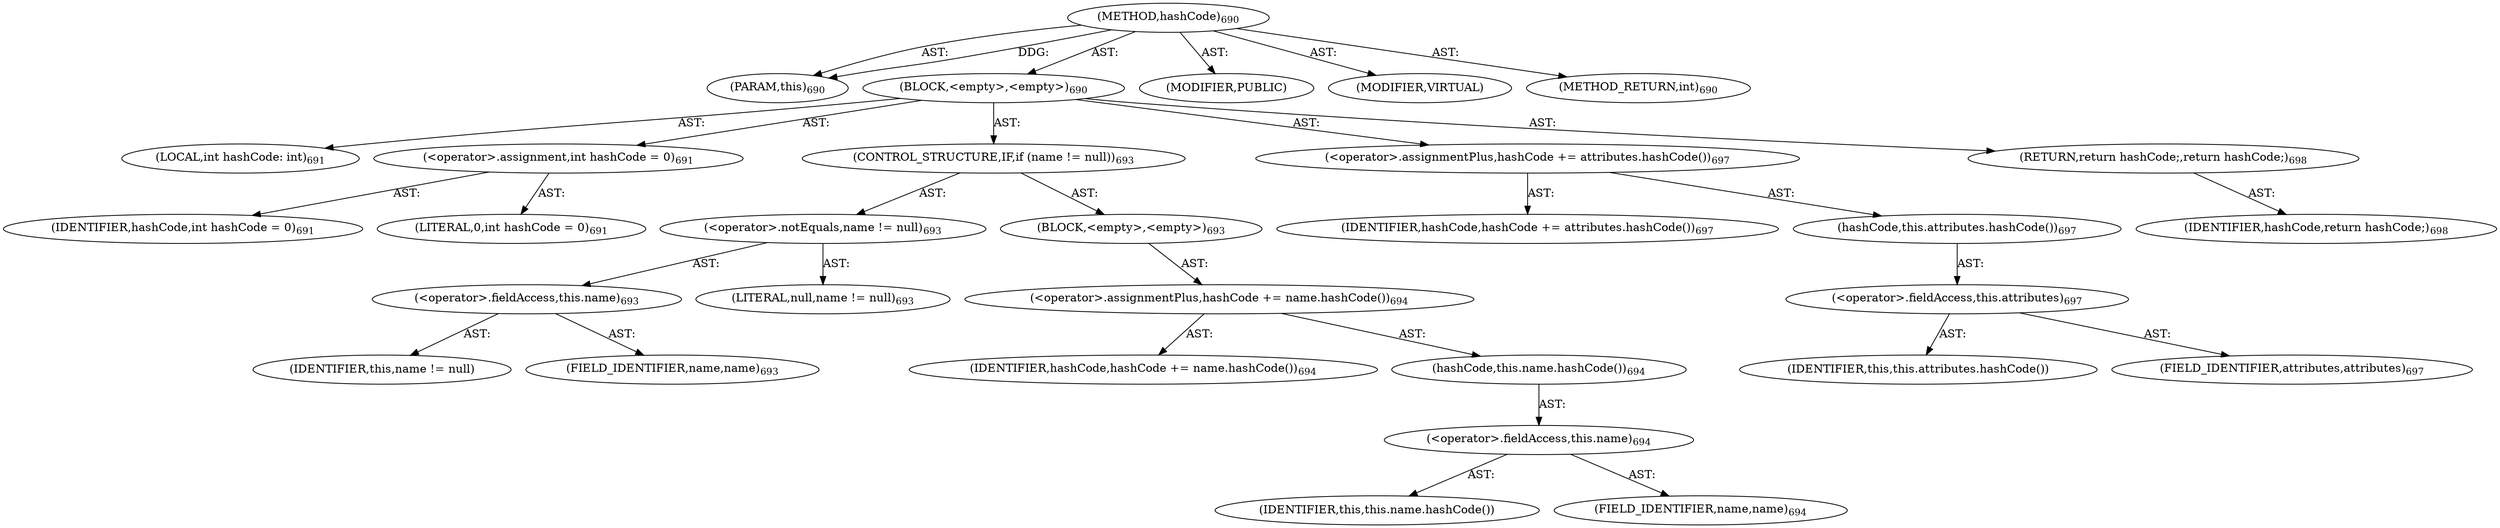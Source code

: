 digraph "hashCode" {  
"111669149726" [label = <(METHOD,hashCode)<SUB>690</SUB>> ]
"115964117051" [label = <(PARAM,this)<SUB>690</SUB>> ]
"25769803863" [label = <(BLOCK,&lt;empty&gt;,&lt;empty&gt;)<SUB>690</SUB>> ]
"94489280559" [label = <(LOCAL,int hashCode: int)<SUB>691</SUB>> ]
"30064771482" [label = <(&lt;operator&gt;.assignment,int hashCode = 0)<SUB>691</SUB>> ]
"68719477046" [label = <(IDENTIFIER,hashCode,int hashCode = 0)<SUB>691</SUB>> ]
"90194313307" [label = <(LITERAL,0,int hashCode = 0)<SUB>691</SUB>> ]
"47244640305" [label = <(CONTROL_STRUCTURE,IF,if (name != null))<SUB>693</SUB>> ]
"30064771483" [label = <(&lt;operator&gt;.notEquals,name != null)<SUB>693</SUB>> ]
"30064771484" [label = <(&lt;operator&gt;.fieldAccess,this.name)<SUB>693</SUB>> ]
"68719477047" [label = <(IDENTIFIER,this,name != null)> ]
"55834574925" [label = <(FIELD_IDENTIFIER,name,name)<SUB>693</SUB>> ]
"90194313308" [label = <(LITERAL,null,name != null)<SUB>693</SUB>> ]
"25769803864" [label = <(BLOCK,&lt;empty&gt;,&lt;empty&gt;)<SUB>693</SUB>> ]
"30064771485" [label = <(&lt;operator&gt;.assignmentPlus,hashCode += name.hashCode())<SUB>694</SUB>> ]
"68719477048" [label = <(IDENTIFIER,hashCode,hashCode += name.hashCode())<SUB>694</SUB>> ]
"30064771486" [label = <(hashCode,this.name.hashCode())<SUB>694</SUB>> ]
"30064771487" [label = <(&lt;operator&gt;.fieldAccess,this.name)<SUB>694</SUB>> ]
"68719477049" [label = <(IDENTIFIER,this,this.name.hashCode())> ]
"55834574926" [label = <(FIELD_IDENTIFIER,name,name)<SUB>694</SUB>> ]
"30064771488" [label = <(&lt;operator&gt;.assignmentPlus,hashCode += attributes.hashCode())<SUB>697</SUB>> ]
"68719477050" [label = <(IDENTIFIER,hashCode,hashCode += attributes.hashCode())<SUB>697</SUB>> ]
"30064771489" [label = <(hashCode,this.attributes.hashCode())<SUB>697</SUB>> ]
"30064771490" [label = <(&lt;operator&gt;.fieldAccess,this.attributes)<SUB>697</SUB>> ]
"68719477051" [label = <(IDENTIFIER,this,this.attributes.hashCode())> ]
"55834574927" [label = <(FIELD_IDENTIFIER,attributes,attributes)<SUB>697</SUB>> ]
"146028888087" [label = <(RETURN,return hashCode;,return hashCode;)<SUB>698</SUB>> ]
"68719477052" [label = <(IDENTIFIER,hashCode,return hashCode;)<SUB>698</SUB>> ]
"133143986262" [label = <(MODIFIER,PUBLIC)> ]
"133143986263" [label = <(MODIFIER,VIRTUAL)> ]
"128849018910" [label = <(METHOD_RETURN,int)<SUB>690</SUB>> ]
  "111669149726" -> "115964117051"  [ label = "AST: "] 
  "111669149726" -> "25769803863"  [ label = "AST: "] 
  "111669149726" -> "133143986262"  [ label = "AST: "] 
  "111669149726" -> "133143986263"  [ label = "AST: "] 
  "111669149726" -> "128849018910"  [ label = "AST: "] 
  "25769803863" -> "94489280559"  [ label = "AST: "] 
  "25769803863" -> "30064771482"  [ label = "AST: "] 
  "25769803863" -> "47244640305"  [ label = "AST: "] 
  "25769803863" -> "30064771488"  [ label = "AST: "] 
  "25769803863" -> "146028888087"  [ label = "AST: "] 
  "30064771482" -> "68719477046"  [ label = "AST: "] 
  "30064771482" -> "90194313307"  [ label = "AST: "] 
  "47244640305" -> "30064771483"  [ label = "AST: "] 
  "47244640305" -> "25769803864"  [ label = "AST: "] 
  "30064771483" -> "30064771484"  [ label = "AST: "] 
  "30064771483" -> "90194313308"  [ label = "AST: "] 
  "30064771484" -> "68719477047"  [ label = "AST: "] 
  "30064771484" -> "55834574925"  [ label = "AST: "] 
  "25769803864" -> "30064771485"  [ label = "AST: "] 
  "30064771485" -> "68719477048"  [ label = "AST: "] 
  "30064771485" -> "30064771486"  [ label = "AST: "] 
  "30064771486" -> "30064771487"  [ label = "AST: "] 
  "30064771487" -> "68719477049"  [ label = "AST: "] 
  "30064771487" -> "55834574926"  [ label = "AST: "] 
  "30064771488" -> "68719477050"  [ label = "AST: "] 
  "30064771488" -> "30064771489"  [ label = "AST: "] 
  "30064771489" -> "30064771490"  [ label = "AST: "] 
  "30064771490" -> "68719477051"  [ label = "AST: "] 
  "30064771490" -> "55834574927"  [ label = "AST: "] 
  "146028888087" -> "68719477052"  [ label = "AST: "] 
  "111669149726" -> "115964117051"  [ label = "DDG: "] 
}
